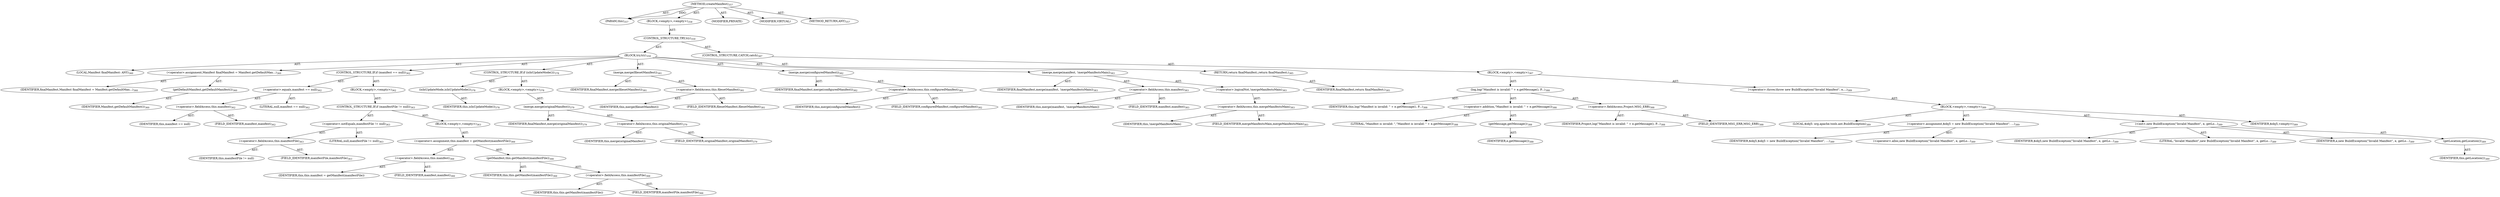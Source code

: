 digraph "createManifest" {  
"111669149709" [label = <(METHOD,createManifest)<SUB>357</SUB>> ]
"115964117000" [label = <(PARAM,this)<SUB>357</SUB>> ]
"25769803818" [label = <(BLOCK,&lt;empty&gt;,&lt;empty&gt;)<SUB>358</SUB>> ]
"47244640280" [label = <(CONTROL_STRUCTURE,TRY,try)<SUB>359</SUB>> ]
"25769803819" [label = <(BLOCK,try,try)<SUB>359</SUB>> ]
"94489280526" [label = <(LOCAL,Manifest finalManifest: ANY)<SUB>360</SUB>> ]
"30064771211" [label = <(&lt;operator&gt;.assignment,Manifest finalManifest = Manifest.getDefaultMan...)<SUB>360</SUB>> ]
"68719476882" [label = <(IDENTIFIER,finalManifest,Manifest finalManifest = Manifest.getDefaultMan...)<SUB>360</SUB>> ]
"30064771212" [label = <(getDefaultManifest,getDefaultManifest())<SUB>360</SUB>> ]
"68719476883" [label = <(IDENTIFIER,Manifest,getDefaultManifest())<SUB>360</SUB>> ]
"47244640281" [label = <(CONTROL_STRUCTURE,IF,if (manifest == null))<SUB>362</SUB>> ]
"30064771213" [label = <(&lt;operator&gt;.equals,manifest == null)<SUB>362</SUB>> ]
"30064771214" [label = <(&lt;operator&gt;.fieldAccess,this.manifest)<SUB>362</SUB>> ]
"68719476884" [label = <(IDENTIFIER,this,manifest == null)> ]
"55834574871" [label = <(FIELD_IDENTIFIER,manifest,manifest)<SUB>362</SUB>> ]
"90194313250" [label = <(LITERAL,null,manifest == null)<SUB>362</SUB>> ]
"25769803820" [label = <(BLOCK,&lt;empty&gt;,&lt;empty&gt;)<SUB>362</SUB>> ]
"47244640282" [label = <(CONTROL_STRUCTURE,IF,if (manifestFile != null))<SUB>363</SUB>> ]
"30064771215" [label = <(&lt;operator&gt;.notEquals,manifestFile != null)<SUB>363</SUB>> ]
"30064771216" [label = <(&lt;operator&gt;.fieldAccess,this.manifestFile)<SUB>363</SUB>> ]
"68719476885" [label = <(IDENTIFIER,this,manifestFile != null)> ]
"55834574872" [label = <(FIELD_IDENTIFIER,manifestFile,manifestFile)<SUB>363</SUB>> ]
"90194313251" [label = <(LITERAL,null,manifestFile != null)<SUB>363</SUB>> ]
"25769803821" [label = <(BLOCK,&lt;empty&gt;,&lt;empty&gt;)<SUB>363</SUB>> ]
"30064771217" [label = <(&lt;operator&gt;.assignment,this.manifest = getManifest(manifestFile))<SUB>366</SUB>> ]
"30064771218" [label = <(&lt;operator&gt;.fieldAccess,this.manifest)<SUB>366</SUB>> ]
"68719476886" [label = <(IDENTIFIER,this,this.manifest = getManifest(manifestFile))> ]
"55834574873" [label = <(FIELD_IDENTIFIER,manifest,manifest)<SUB>366</SUB>> ]
"30064771219" [label = <(getManifest,this.getManifest(manifestFile))<SUB>366</SUB>> ]
"68719476747" [label = <(IDENTIFIER,this,this.getManifest(manifestFile))<SUB>366</SUB>> ]
"30064771220" [label = <(&lt;operator&gt;.fieldAccess,this.manifestFile)<SUB>366</SUB>> ]
"68719476887" [label = <(IDENTIFIER,this,this.getManifest(manifestFile))> ]
"55834574874" [label = <(FIELD_IDENTIFIER,manifestFile,manifestFile)<SUB>366</SUB>> ]
"47244640283" [label = <(CONTROL_STRUCTURE,IF,if (isInUpdateMode()))<SUB>378</SUB>> ]
"30064771221" [label = <(isInUpdateMode,isInUpdateMode())<SUB>378</SUB>> ]
"68719476748" [label = <(IDENTIFIER,this,isInUpdateMode())<SUB>378</SUB>> ]
"25769803822" [label = <(BLOCK,&lt;empty&gt;,&lt;empty&gt;)<SUB>378</SUB>> ]
"30064771222" [label = <(merge,merge(originalManifest))<SUB>379</SUB>> ]
"68719476888" [label = <(IDENTIFIER,finalManifest,merge(originalManifest))<SUB>379</SUB>> ]
"30064771223" [label = <(&lt;operator&gt;.fieldAccess,this.originalManifest)<SUB>379</SUB>> ]
"68719476889" [label = <(IDENTIFIER,this,merge(originalManifest))> ]
"55834574875" [label = <(FIELD_IDENTIFIER,originalManifest,originalManifest)<SUB>379</SUB>> ]
"30064771224" [label = <(merge,merge(filesetManifest))<SUB>381</SUB>> ]
"68719476890" [label = <(IDENTIFIER,finalManifest,merge(filesetManifest))<SUB>381</SUB>> ]
"30064771225" [label = <(&lt;operator&gt;.fieldAccess,this.filesetManifest)<SUB>381</SUB>> ]
"68719476891" [label = <(IDENTIFIER,this,merge(filesetManifest))> ]
"55834574876" [label = <(FIELD_IDENTIFIER,filesetManifest,filesetManifest)<SUB>381</SUB>> ]
"30064771226" [label = <(merge,merge(configuredManifest))<SUB>382</SUB>> ]
"68719476892" [label = <(IDENTIFIER,finalManifest,merge(configuredManifest))<SUB>382</SUB>> ]
"30064771227" [label = <(&lt;operator&gt;.fieldAccess,this.configuredManifest)<SUB>382</SUB>> ]
"68719476893" [label = <(IDENTIFIER,this,merge(configuredManifest))> ]
"55834574877" [label = <(FIELD_IDENTIFIER,configuredManifest,configuredManifest)<SUB>382</SUB>> ]
"30064771228" [label = <(merge,merge(manifest, !mergeManifestsMain))<SUB>383</SUB>> ]
"68719476894" [label = <(IDENTIFIER,finalManifest,merge(manifest, !mergeManifestsMain))<SUB>383</SUB>> ]
"30064771229" [label = <(&lt;operator&gt;.fieldAccess,this.manifest)<SUB>383</SUB>> ]
"68719476895" [label = <(IDENTIFIER,this,merge(manifest, !mergeManifestsMain))> ]
"55834574878" [label = <(FIELD_IDENTIFIER,manifest,manifest)<SUB>383</SUB>> ]
"30064771230" [label = <(&lt;operator&gt;.logicalNot,!mergeManifestsMain)<SUB>383</SUB>> ]
"30064771231" [label = <(&lt;operator&gt;.fieldAccess,this.mergeManifestsMain)<SUB>383</SUB>> ]
"68719476896" [label = <(IDENTIFIER,this,!mergeManifestsMain)> ]
"55834574879" [label = <(FIELD_IDENTIFIER,mergeManifestsMain,mergeManifestsMain)<SUB>383</SUB>> ]
"146028888068" [label = <(RETURN,return finalManifest;,return finalManifest;)<SUB>385</SUB>> ]
"68719476897" [label = <(IDENTIFIER,finalManifest,return finalManifest;)<SUB>385</SUB>> ]
"47244640284" [label = <(CONTROL_STRUCTURE,CATCH,catch)<SUB>387</SUB>> ]
"25769803823" [label = <(BLOCK,&lt;empty&gt;,&lt;empty&gt;)<SUB>387</SUB>> ]
"30064771232" [label = <(log,log(&quot;Manifest is invalid: &quot; + e.getMessage(), P...)<SUB>388</SUB>> ]
"68719476749" [label = <(IDENTIFIER,this,log(&quot;Manifest is invalid: &quot; + e.getMessage(), P...)<SUB>388</SUB>> ]
"30064771233" [label = <(&lt;operator&gt;.addition,&quot;Manifest is invalid: &quot; + e.getMessage())<SUB>388</SUB>> ]
"90194313252" [label = <(LITERAL,&quot;Manifest is invalid: &quot;,&quot;Manifest is invalid: &quot; + e.getMessage())<SUB>388</SUB>> ]
"30064771234" [label = <(getMessage,getMessage())<SUB>388</SUB>> ]
"68719476898" [label = <(IDENTIFIER,e,getMessage())<SUB>388</SUB>> ]
"30064771235" [label = <(&lt;operator&gt;.fieldAccess,Project.MSG_ERR)<SUB>388</SUB>> ]
"68719476899" [label = <(IDENTIFIER,Project,log(&quot;Manifest is invalid: &quot; + e.getMessage(), P...)<SUB>388</SUB>> ]
"55834574880" [label = <(FIELD_IDENTIFIER,MSG_ERR,MSG_ERR)<SUB>388</SUB>> ]
"30064771236" [label = <(&lt;operator&gt;.throw,throw new BuildException(&quot;Invalid Manifest&quot;, e,...)<SUB>389</SUB>> ]
"25769803824" [label = <(BLOCK,&lt;empty&gt;,&lt;empty&gt;)<SUB>389</SUB>> ]
"94489280527" [label = <(LOCAL,$obj5: org.apache.tools.ant.BuildException)<SUB>389</SUB>> ]
"30064771237" [label = <(&lt;operator&gt;.assignment,$obj5 = new BuildException(&quot;Invalid Manifest&quot;, ...)<SUB>389</SUB>> ]
"68719476900" [label = <(IDENTIFIER,$obj5,$obj5 = new BuildException(&quot;Invalid Manifest&quot;, ...)<SUB>389</SUB>> ]
"30064771238" [label = <(&lt;operator&gt;.alloc,new BuildException(&quot;Invalid Manifest&quot;, e, getLo...)<SUB>389</SUB>> ]
"30064771239" [label = <(&lt;init&gt;,new BuildException(&quot;Invalid Manifest&quot;, e, getLo...)<SUB>389</SUB>> ]
"68719476901" [label = <(IDENTIFIER,$obj5,new BuildException(&quot;Invalid Manifest&quot;, e, getLo...)<SUB>389</SUB>> ]
"90194313253" [label = <(LITERAL,&quot;Invalid Manifest&quot;,new BuildException(&quot;Invalid Manifest&quot;, e, getLo...)<SUB>389</SUB>> ]
"68719476902" [label = <(IDENTIFIER,e,new BuildException(&quot;Invalid Manifest&quot;, e, getLo...)<SUB>389</SUB>> ]
"30064771240" [label = <(getLocation,getLocation())<SUB>389</SUB>> ]
"68719476750" [label = <(IDENTIFIER,this,getLocation())<SUB>389</SUB>> ]
"68719476903" [label = <(IDENTIFIER,$obj5,&lt;empty&gt;)<SUB>389</SUB>> ]
"133143986218" [label = <(MODIFIER,PRIVATE)> ]
"133143986219" [label = <(MODIFIER,VIRTUAL)> ]
"128849018893" [label = <(METHOD_RETURN,ANY)<SUB>357</SUB>> ]
  "111669149709" -> "115964117000"  [ label = "AST: "] 
  "111669149709" -> "25769803818"  [ label = "AST: "] 
  "111669149709" -> "133143986218"  [ label = "AST: "] 
  "111669149709" -> "133143986219"  [ label = "AST: "] 
  "111669149709" -> "128849018893"  [ label = "AST: "] 
  "25769803818" -> "47244640280"  [ label = "AST: "] 
  "47244640280" -> "25769803819"  [ label = "AST: "] 
  "47244640280" -> "47244640284"  [ label = "AST: "] 
  "25769803819" -> "94489280526"  [ label = "AST: "] 
  "25769803819" -> "30064771211"  [ label = "AST: "] 
  "25769803819" -> "47244640281"  [ label = "AST: "] 
  "25769803819" -> "47244640283"  [ label = "AST: "] 
  "25769803819" -> "30064771224"  [ label = "AST: "] 
  "25769803819" -> "30064771226"  [ label = "AST: "] 
  "25769803819" -> "30064771228"  [ label = "AST: "] 
  "25769803819" -> "146028888068"  [ label = "AST: "] 
  "30064771211" -> "68719476882"  [ label = "AST: "] 
  "30064771211" -> "30064771212"  [ label = "AST: "] 
  "30064771212" -> "68719476883"  [ label = "AST: "] 
  "47244640281" -> "30064771213"  [ label = "AST: "] 
  "47244640281" -> "25769803820"  [ label = "AST: "] 
  "30064771213" -> "30064771214"  [ label = "AST: "] 
  "30064771213" -> "90194313250"  [ label = "AST: "] 
  "30064771214" -> "68719476884"  [ label = "AST: "] 
  "30064771214" -> "55834574871"  [ label = "AST: "] 
  "25769803820" -> "47244640282"  [ label = "AST: "] 
  "47244640282" -> "30064771215"  [ label = "AST: "] 
  "47244640282" -> "25769803821"  [ label = "AST: "] 
  "30064771215" -> "30064771216"  [ label = "AST: "] 
  "30064771215" -> "90194313251"  [ label = "AST: "] 
  "30064771216" -> "68719476885"  [ label = "AST: "] 
  "30064771216" -> "55834574872"  [ label = "AST: "] 
  "25769803821" -> "30064771217"  [ label = "AST: "] 
  "30064771217" -> "30064771218"  [ label = "AST: "] 
  "30064771217" -> "30064771219"  [ label = "AST: "] 
  "30064771218" -> "68719476886"  [ label = "AST: "] 
  "30064771218" -> "55834574873"  [ label = "AST: "] 
  "30064771219" -> "68719476747"  [ label = "AST: "] 
  "30064771219" -> "30064771220"  [ label = "AST: "] 
  "30064771220" -> "68719476887"  [ label = "AST: "] 
  "30064771220" -> "55834574874"  [ label = "AST: "] 
  "47244640283" -> "30064771221"  [ label = "AST: "] 
  "47244640283" -> "25769803822"  [ label = "AST: "] 
  "30064771221" -> "68719476748"  [ label = "AST: "] 
  "25769803822" -> "30064771222"  [ label = "AST: "] 
  "30064771222" -> "68719476888"  [ label = "AST: "] 
  "30064771222" -> "30064771223"  [ label = "AST: "] 
  "30064771223" -> "68719476889"  [ label = "AST: "] 
  "30064771223" -> "55834574875"  [ label = "AST: "] 
  "30064771224" -> "68719476890"  [ label = "AST: "] 
  "30064771224" -> "30064771225"  [ label = "AST: "] 
  "30064771225" -> "68719476891"  [ label = "AST: "] 
  "30064771225" -> "55834574876"  [ label = "AST: "] 
  "30064771226" -> "68719476892"  [ label = "AST: "] 
  "30064771226" -> "30064771227"  [ label = "AST: "] 
  "30064771227" -> "68719476893"  [ label = "AST: "] 
  "30064771227" -> "55834574877"  [ label = "AST: "] 
  "30064771228" -> "68719476894"  [ label = "AST: "] 
  "30064771228" -> "30064771229"  [ label = "AST: "] 
  "30064771228" -> "30064771230"  [ label = "AST: "] 
  "30064771229" -> "68719476895"  [ label = "AST: "] 
  "30064771229" -> "55834574878"  [ label = "AST: "] 
  "30064771230" -> "30064771231"  [ label = "AST: "] 
  "30064771231" -> "68719476896"  [ label = "AST: "] 
  "30064771231" -> "55834574879"  [ label = "AST: "] 
  "146028888068" -> "68719476897"  [ label = "AST: "] 
  "47244640284" -> "25769803823"  [ label = "AST: "] 
  "25769803823" -> "30064771232"  [ label = "AST: "] 
  "25769803823" -> "30064771236"  [ label = "AST: "] 
  "30064771232" -> "68719476749"  [ label = "AST: "] 
  "30064771232" -> "30064771233"  [ label = "AST: "] 
  "30064771232" -> "30064771235"  [ label = "AST: "] 
  "30064771233" -> "90194313252"  [ label = "AST: "] 
  "30064771233" -> "30064771234"  [ label = "AST: "] 
  "30064771234" -> "68719476898"  [ label = "AST: "] 
  "30064771235" -> "68719476899"  [ label = "AST: "] 
  "30064771235" -> "55834574880"  [ label = "AST: "] 
  "30064771236" -> "25769803824"  [ label = "AST: "] 
  "25769803824" -> "94489280527"  [ label = "AST: "] 
  "25769803824" -> "30064771237"  [ label = "AST: "] 
  "25769803824" -> "30064771239"  [ label = "AST: "] 
  "25769803824" -> "68719476903"  [ label = "AST: "] 
  "30064771237" -> "68719476900"  [ label = "AST: "] 
  "30064771237" -> "30064771238"  [ label = "AST: "] 
  "30064771239" -> "68719476901"  [ label = "AST: "] 
  "30064771239" -> "90194313253"  [ label = "AST: "] 
  "30064771239" -> "68719476902"  [ label = "AST: "] 
  "30064771239" -> "30064771240"  [ label = "AST: "] 
  "30064771240" -> "68719476750"  [ label = "AST: "] 
  "111669149709" -> "115964117000"  [ label = "DDG: "] 
}
